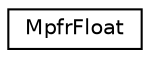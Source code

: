 digraph "Graphical Class Hierarchy"
{
 // LATEX_PDF_SIZE
  edge [fontname="Helvetica",fontsize="10",labelfontname="Helvetica",labelfontsize="10"];
  node [fontname="Helvetica",fontsize="10",shape=record];
  rankdir="LR";
  Node0 [label="MpfrFloat",height=0.2,width=0.4,color="black", fillcolor="white", style="filled",URL="$classMpfrFloat.html",tooltip=" "];
}
